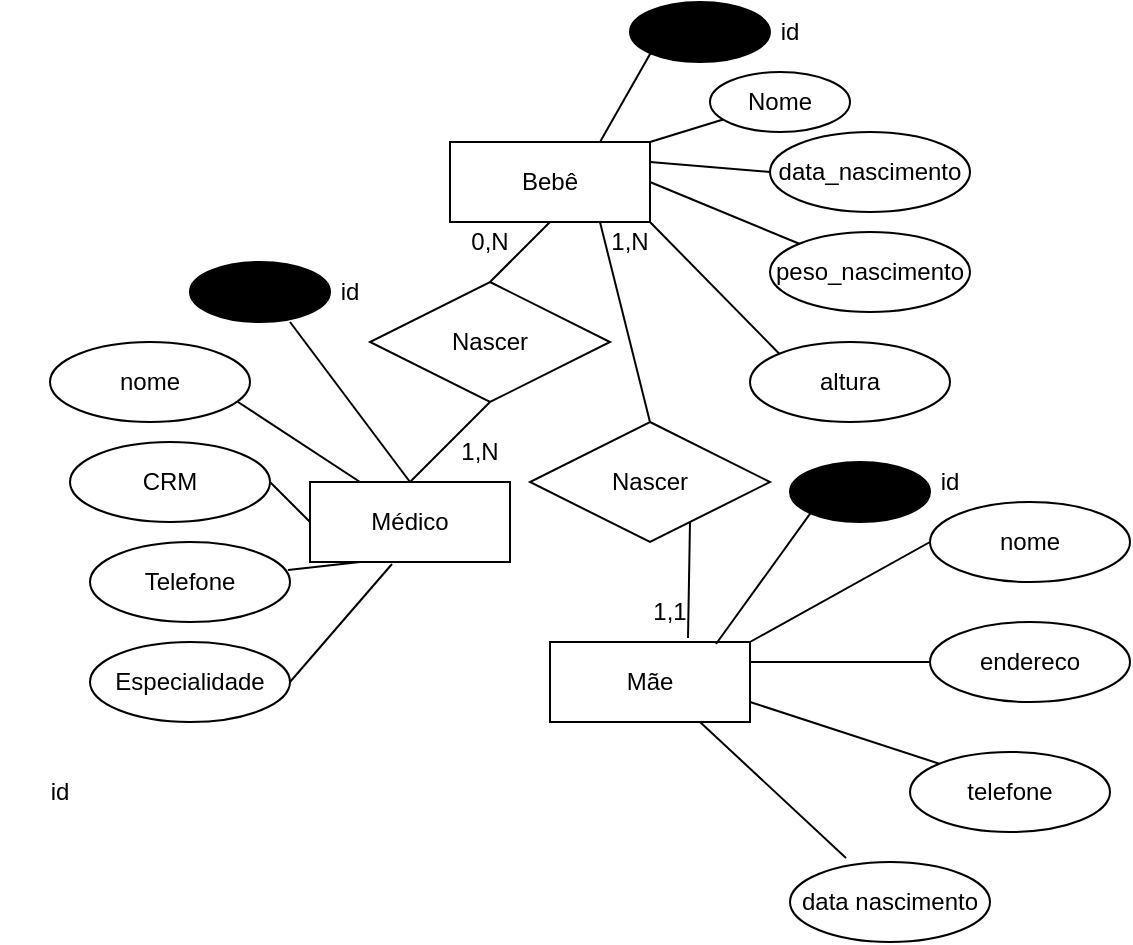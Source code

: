 <mxfile version="20.8.20" type="github">
  <diagram id="R2lEEEUBdFMjLlhIrx00" name="Page-1">
    <mxGraphModel dx="840" dy="446" grid="1" gridSize="10" guides="1" tooltips="1" connect="1" arrows="1" fold="1" page="1" pageScale="1" pageWidth="850" pageHeight="1100" math="0" shadow="0" extFonts="Permanent Marker^https://fonts.googleapis.com/css?family=Permanent+Marker">
      <root>
        <mxCell id="0" />
        <mxCell id="1" parent="0" />
        <mxCell id="DTD4BTRLAoghBiSOBNwU-1" value="Bebê" style="whiteSpace=wrap;html=1;align=center;" vertex="1" parent="1">
          <mxGeometry x="440" y="150" width="100" height="40" as="geometry" />
        </mxCell>
        <mxCell id="DTD4BTRLAoghBiSOBNwU-8" value="" style="endArrow=none;html=1;rounded=0;exitX=1;exitY=0;exitDx=0;exitDy=0;" edge="1" parent="1" source="DTD4BTRLAoghBiSOBNwU-1" target="DTD4BTRLAoghBiSOBNwU-9">
          <mxGeometry relative="1" as="geometry">
            <mxPoint x="340" y="230" as="sourcePoint" />
            <mxPoint x="590" y="120" as="targetPoint" />
          </mxGeometry>
        </mxCell>
        <mxCell id="DTD4BTRLAoghBiSOBNwU-9" value="Nome" style="ellipse;whiteSpace=wrap;html=1;align=center;" vertex="1" parent="1">
          <mxGeometry x="570" y="115" width="70" height="30" as="geometry" />
        </mxCell>
        <mxCell id="DTD4BTRLAoghBiSOBNwU-10" value="" style="endArrow=none;html=1;rounded=0;exitX=1;exitY=0.25;exitDx=0;exitDy=0;entryX=0;entryY=0.5;entryDx=0;entryDy=0;" edge="1" parent="1" source="DTD4BTRLAoghBiSOBNwU-1" target="DTD4BTRLAoghBiSOBNwU-11">
          <mxGeometry relative="1" as="geometry">
            <mxPoint x="550" y="160" as="sourcePoint" />
            <mxPoint x="566" y="148" as="targetPoint" />
          </mxGeometry>
        </mxCell>
        <mxCell id="DTD4BTRLAoghBiSOBNwU-11" value="data_nascimento" style="ellipse;whiteSpace=wrap;html=1;align=center;" vertex="1" parent="1">
          <mxGeometry x="600" y="145" width="100" height="40" as="geometry" />
        </mxCell>
        <mxCell id="DTD4BTRLAoghBiSOBNwU-12" value="Nome" style="ellipse;whiteSpace=wrap;html=1;align=center;fillColor=#000000;" vertex="1" parent="1">
          <mxGeometry x="530" y="80" width="70" height="30" as="geometry" />
        </mxCell>
        <mxCell id="DTD4BTRLAoghBiSOBNwU-14" value="" style="endArrow=none;html=1;rounded=0;exitX=0.75;exitY=0;exitDx=0;exitDy=0;entryX=0;entryY=1;entryDx=0;entryDy=0;" edge="1" parent="1" source="DTD4BTRLAoghBiSOBNwU-1" target="DTD4BTRLAoghBiSOBNwU-12">
          <mxGeometry relative="1" as="geometry">
            <mxPoint x="550" y="160" as="sourcePoint" />
            <mxPoint x="618" y="135" as="targetPoint" />
          </mxGeometry>
        </mxCell>
        <mxCell id="DTD4BTRLAoghBiSOBNwU-15" value="id" style="text;strokeColor=none;align=center;fillColor=none;html=1;verticalAlign=middle;whiteSpace=wrap;rounded=0;" vertex="1" parent="1">
          <mxGeometry x="580" y="80" width="60" height="30" as="geometry" />
        </mxCell>
        <mxCell id="DTD4BTRLAoghBiSOBNwU-17" value="peso_nascimento" style="ellipse;whiteSpace=wrap;html=1;align=center;" vertex="1" parent="1">
          <mxGeometry x="600" y="195" width="100" height="40" as="geometry" />
        </mxCell>
        <mxCell id="DTD4BTRLAoghBiSOBNwU-18" value="" style="endArrow=none;html=1;rounded=0;exitX=1;exitY=0.5;exitDx=0;exitDy=0;entryX=0;entryY=0;entryDx=0;entryDy=0;" edge="1" parent="1" source="DTD4BTRLAoghBiSOBNwU-1" target="DTD4BTRLAoghBiSOBNwU-17">
          <mxGeometry relative="1" as="geometry">
            <mxPoint x="550" y="170" as="sourcePoint" />
            <mxPoint x="610" y="175" as="targetPoint" />
          </mxGeometry>
        </mxCell>
        <mxCell id="DTD4BTRLAoghBiSOBNwU-19" value="altura" style="ellipse;whiteSpace=wrap;html=1;align=center;" vertex="1" parent="1">
          <mxGeometry x="590" y="250" width="100" height="40" as="geometry" />
        </mxCell>
        <mxCell id="DTD4BTRLAoghBiSOBNwU-22" value="" style="endArrow=none;html=1;rounded=0;exitX=1;exitY=1;exitDx=0;exitDy=0;entryX=0;entryY=0;entryDx=0;entryDy=0;" edge="1" parent="1" source="DTD4BTRLAoghBiSOBNwU-1" target="DTD4BTRLAoghBiSOBNwU-19">
          <mxGeometry relative="1" as="geometry">
            <mxPoint x="550" y="180" as="sourcePoint" />
            <mxPoint x="625" y="211" as="targetPoint" />
          </mxGeometry>
        </mxCell>
        <mxCell id="DTD4BTRLAoghBiSOBNwU-23" value="" style="endArrow=none;html=1;rounded=0;exitX=0.75;exitY=1;exitDx=0;exitDy=0;entryX=0.69;entryY=-0.05;entryDx=0;entryDy=0;entryPerimeter=0;startArrow=none;" edge="1" parent="1" source="DTD4BTRLAoghBiSOBNwU-57" target="DTD4BTRLAoghBiSOBNwU-26">
          <mxGeometry relative="1" as="geometry">
            <mxPoint x="550" y="200" as="sourcePoint" />
            <mxPoint x="594.645" y="305.858" as="targetPoint" />
          </mxGeometry>
        </mxCell>
        <mxCell id="DTD4BTRLAoghBiSOBNwU-24" value="" style="endArrow=none;html=1;rounded=0;exitX=0.5;exitY=1;exitDx=0;exitDy=0;entryX=0.5;entryY=0;entryDx=0;entryDy=0;startArrow=none;" edge="1" parent="1" source="DTD4BTRLAoghBiSOBNwU-60" target="DTD4BTRLAoghBiSOBNwU-25">
          <mxGeometry relative="1" as="geometry">
            <mxPoint x="525" y="200" as="sourcePoint" />
            <mxPoint x="439.645" y="305.858" as="targetPoint" />
          </mxGeometry>
        </mxCell>
        <mxCell id="DTD4BTRLAoghBiSOBNwU-25" value="Médico" style="whiteSpace=wrap;html=1;align=center;" vertex="1" parent="1">
          <mxGeometry x="370" y="320" width="100" height="40" as="geometry" />
        </mxCell>
        <mxCell id="DTD4BTRLAoghBiSOBNwU-26" value="Mãe" style="whiteSpace=wrap;html=1;align=center;" vertex="1" parent="1">
          <mxGeometry x="490" y="400" width="100" height="40" as="geometry" />
        </mxCell>
        <mxCell id="DTD4BTRLAoghBiSOBNwU-27" value="nome" style="ellipse;whiteSpace=wrap;html=1;align=center;" vertex="1" parent="1">
          <mxGeometry x="240" y="250" width="100" height="40" as="geometry" />
        </mxCell>
        <mxCell id="DTD4BTRLAoghBiSOBNwU-28" value="CRM" style="ellipse;whiteSpace=wrap;html=1;align=center;" vertex="1" parent="1">
          <mxGeometry x="250" y="300" width="100" height="40" as="geometry" />
        </mxCell>
        <mxCell id="DTD4BTRLAoghBiSOBNwU-29" value="Telefone" style="ellipse;whiteSpace=wrap;html=1;align=center;" vertex="1" parent="1">
          <mxGeometry x="260" y="350" width="100" height="40" as="geometry" />
        </mxCell>
        <mxCell id="DTD4BTRLAoghBiSOBNwU-30" value="Especialidade" style="ellipse;whiteSpace=wrap;html=1;align=center;" vertex="1" parent="1">
          <mxGeometry x="260" y="400" width="100" height="40" as="geometry" />
        </mxCell>
        <mxCell id="DTD4BTRLAoghBiSOBNwU-31" value="Nome" style="ellipse;whiteSpace=wrap;html=1;align=center;fillColor=#000000;" vertex="1" parent="1">
          <mxGeometry x="310" y="210" width="70" height="30" as="geometry" />
        </mxCell>
        <mxCell id="DTD4BTRLAoghBiSOBNwU-32" value="id" style="text;strokeColor=none;align=center;fillColor=none;html=1;verticalAlign=middle;whiteSpace=wrap;rounded=0;" vertex="1" parent="1">
          <mxGeometry x="360" y="210" width="60" height="30" as="geometry" />
        </mxCell>
        <mxCell id="DTD4BTRLAoghBiSOBNwU-38" value="data nascimento" style="ellipse;whiteSpace=wrap;html=1;align=center;" vertex="1" parent="1">
          <mxGeometry x="610" y="510" width="100" height="40" as="geometry" />
        </mxCell>
        <mxCell id="DTD4BTRLAoghBiSOBNwU-39" value="nome" style="ellipse;whiteSpace=wrap;html=1;align=center;" vertex="1" parent="1">
          <mxGeometry x="680" y="330" width="100" height="40" as="geometry" />
        </mxCell>
        <mxCell id="DTD4BTRLAoghBiSOBNwU-40" value="endereco" style="ellipse;whiteSpace=wrap;html=1;align=center;" vertex="1" parent="1">
          <mxGeometry x="680" y="390" width="100" height="40" as="geometry" />
        </mxCell>
        <mxCell id="DTD4BTRLAoghBiSOBNwU-41" value="telefone" style="ellipse;whiteSpace=wrap;html=1;align=center;" vertex="1" parent="1">
          <mxGeometry x="670" y="455" width="100" height="40" as="geometry" />
        </mxCell>
        <mxCell id="DTD4BTRLAoghBiSOBNwU-43" value="id" style="text;strokeColor=none;align=center;fillColor=none;html=1;verticalAlign=middle;whiteSpace=wrap;rounded=0;" vertex="1" parent="1">
          <mxGeometry x="215" y="460" width="60" height="30" as="geometry" />
        </mxCell>
        <mxCell id="DTD4BTRLAoghBiSOBNwU-44" value="" style="endArrow=none;html=1;rounded=0;fontColor=#FFFFFF;exitX=0.83;exitY=0.025;exitDx=0;exitDy=0;exitPerimeter=0;entryX=0;entryY=1;entryDx=0;entryDy=0;" edge="1" parent="1" source="DTD4BTRLAoghBiSOBNwU-26" target="DTD4BTRLAoghBiSOBNwU-50">
          <mxGeometry relative="1" as="geometry">
            <mxPoint x="340" y="530" as="sourcePoint" />
            <mxPoint x="610" y="350" as="targetPoint" />
          </mxGeometry>
        </mxCell>
        <mxCell id="DTD4BTRLAoghBiSOBNwU-45" value="" style="endArrow=none;html=1;rounded=0;fontColor=#FFFFFF;exitX=1;exitY=0;exitDx=0;exitDy=0;entryX=0;entryY=0.5;entryDx=0;entryDy=0;" edge="1" parent="1" source="DTD4BTRLAoghBiSOBNwU-26" target="DTD4BTRLAoghBiSOBNwU-39">
          <mxGeometry relative="1" as="geometry">
            <mxPoint x="160" y="590" as="sourcePoint" />
            <mxPoint x="196" y="499" as="targetPoint" />
          </mxGeometry>
        </mxCell>
        <mxCell id="DTD4BTRLAoghBiSOBNwU-46" value="" style="endArrow=none;html=1;rounded=0;fontColor=#FFFFFF;exitX=1;exitY=0.25;exitDx=0;exitDy=0;entryX=0;entryY=0.5;entryDx=0;entryDy=0;" edge="1" parent="1" source="DTD4BTRLAoghBiSOBNwU-26" target="DTD4BTRLAoghBiSOBNwU-40">
          <mxGeometry relative="1" as="geometry">
            <mxPoint x="210" y="590" as="sourcePoint" />
            <mxPoint x="270" y="530" as="targetPoint" />
          </mxGeometry>
        </mxCell>
        <mxCell id="DTD4BTRLAoghBiSOBNwU-47" value="" style="endArrow=none;html=1;rounded=0;fontColor=#FFFFFF;exitX=1;exitY=0.75;exitDx=0;exitDy=0;entryX=0;entryY=0;entryDx=0;entryDy=0;" edge="1" parent="1" source="DTD4BTRLAoghBiSOBNwU-26" target="DTD4BTRLAoghBiSOBNwU-41">
          <mxGeometry relative="1" as="geometry">
            <mxPoint x="210" y="600" as="sourcePoint" />
            <mxPoint x="270" y="590" as="targetPoint" />
          </mxGeometry>
        </mxCell>
        <mxCell id="DTD4BTRLAoghBiSOBNwU-49" value="" style="endArrow=none;html=1;rounded=0;fontColor=#FFFFFF;exitX=0.75;exitY=1;exitDx=0;exitDy=0;entryX=0.28;entryY=-0.05;entryDx=0;entryDy=0;entryPerimeter=0;" edge="1" parent="1" source="DTD4BTRLAoghBiSOBNwU-26" target="DTD4BTRLAoghBiSOBNwU-38">
          <mxGeometry relative="1" as="geometry">
            <mxPoint x="600" y="420" as="sourcePoint" />
            <mxPoint x="690" y="420" as="targetPoint" />
          </mxGeometry>
        </mxCell>
        <mxCell id="DTD4BTRLAoghBiSOBNwU-50" value="Nome" style="ellipse;whiteSpace=wrap;html=1;align=center;fillColor=#000000;" vertex="1" parent="1">
          <mxGeometry x="610" y="310" width="70" height="30" as="geometry" />
        </mxCell>
        <mxCell id="DTD4BTRLAoghBiSOBNwU-51" value="" style="endArrow=none;html=1;rounded=0;fontColor=#FFFFFF;exitX=0;exitY=0.5;exitDx=0;exitDy=0;entryX=1;entryY=0.5;entryDx=0;entryDy=0;" edge="1" parent="1" source="DTD4BTRLAoghBiSOBNwU-25" target="DTD4BTRLAoghBiSOBNwU-28">
          <mxGeometry relative="1" as="geometry">
            <mxPoint x="450" y="330" as="sourcePoint" />
            <mxPoint x="610" y="330" as="targetPoint" />
          </mxGeometry>
        </mxCell>
        <mxCell id="DTD4BTRLAoghBiSOBNwU-52" value="" style="endArrow=none;html=1;rounded=0;fontColor=#FFFFFF;exitX=0.25;exitY=0;exitDx=0;exitDy=0;entryX=0.94;entryY=0.75;entryDx=0;entryDy=0;entryPerimeter=0;" edge="1" parent="1" source="DTD4BTRLAoghBiSOBNwU-25" target="DTD4BTRLAoghBiSOBNwU-27">
          <mxGeometry relative="1" as="geometry">
            <mxPoint x="380" y="350" as="sourcePoint" />
            <mxPoint x="360" y="330" as="targetPoint" />
          </mxGeometry>
        </mxCell>
        <mxCell id="DTD4BTRLAoghBiSOBNwU-54" value="" style="endArrow=none;html=1;rounded=0;fontColor=#FFFFFF;exitX=0.5;exitY=0;exitDx=0;exitDy=0;entryX=0;entryY=1;entryDx=0;entryDy=0;" edge="1" parent="1" source="DTD4BTRLAoghBiSOBNwU-25" target="DTD4BTRLAoghBiSOBNwU-32">
          <mxGeometry relative="1" as="geometry">
            <mxPoint x="405" y="330" as="sourcePoint" />
            <mxPoint x="344" y="290" as="targetPoint" />
          </mxGeometry>
        </mxCell>
        <mxCell id="DTD4BTRLAoghBiSOBNwU-55" value="" style="endArrow=none;html=1;rounded=0;fontColor=#FFFFFF;exitX=0.25;exitY=1;exitDx=0;exitDy=0;entryX=0.99;entryY=0.35;entryDx=0;entryDy=0;entryPerimeter=0;" edge="1" parent="1" source="DTD4BTRLAoghBiSOBNwU-25" target="DTD4BTRLAoghBiSOBNwU-29">
          <mxGeometry relative="1" as="geometry">
            <mxPoint x="380" y="350" as="sourcePoint" />
            <mxPoint x="360" y="330" as="targetPoint" />
          </mxGeometry>
        </mxCell>
        <mxCell id="DTD4BTRLAoghBiSOBNwU-56" value="" style="endArrow=none;html=1;rounded=0;fontColor=#FFFFFF;exitX=0.41;exitY=1.025;exitDx=0;exitDy=0;entryX=1;entryY=0.5;entryDx=0;entryDy=0;exitPerimeter=0;" edge="1" parent="1" source="DTD4BTRLAoghBiSOBNwU-25" target="DTD4BTRLAoghBiSOBNwU-30">
          <mxGeometry relative="1" as="geometry">
            <mxPoint x="405" y="370" as="sourcePoint" />
            <mxPoint x="369" y="374" as="targetPoint" />
          </mxGeometry>
        </mxCell>
        <mxCell id="DTD4BTRLAoghBiSOBNwU-58" value="" style="endArrow=none;html=1;rounded=0;exitX=0.75;exitY=1;exitDx=0;exitDy=0;entryX=0.5;entryY=0;entryDx=0;entryDy=0;" edge="1" parent="1" source="DTD4BTRLAoghBiSOBNwU-1" target="DTD4BTRLAoghBiSOBNwU-57">
          <mxGeometry relative="1" as="geometry">
            <mxPoint x="515" y="190" as="sourcePoint" />
            <mxPoint x="559" y="398" as="targetPoint" />
          </mxGeometry>
        </mxCell>
        <mxCell id="DTD4BTRLAoghBiSOBNwU-57" value="Nascer" style="shape=rhombus;perimeter=rhombusPerimeter;whiteSpace=wrap;html=1;align=center;strokeColor=#000000;fontColor=#000000;fillColor=#FFFFFF;" vertex="1" parent="1">
          <mxGeometry x="480" y="290" width="120" height="60" as="geometry" />
        </mxCell>
        <mxCell id="DTD4BTRLAoghBiSOBNwU-59" value="id" style="text;strokeColor=none;align=center;fillColor=none;html=1;verticalAlign=middle;whiteSpace=wrap;rounded=0;" vertex="1" parent="1">
          <mxGeometry x="660" y="305" width="60" height="30" as="geometry" />
        </mxCell>
        <mxCell id="DTD4BTRLAoghBiSOBNwU-61" value="" style="endArrow=none;html=1;rounded=0;exitX=0.5;exitY=1;exitDx=0;exitDy=0;entryX=0.5;entryY=0;entryDx=0;entryDy=0;" edge="1" parent="1" source="DTD4BTRLAoghBiSOBNwU-1" target="DTD4BTRLAoghBiSOBNwU-60">
          <mxGeometry relative="1" as="geometry">
            <mxPoint x="490" y="190" as="sourcePoint" />
            <mxPoint x="420" y="320" as="targetPoint" />
          </mxGeometry>
        </mxCell>
        <mxCell id="DTD4BTRLAoghBiSOBNwU-60" value="Nascer" style="shape=rhombus;perimeter=rhombusPerimeter;whiteSpace=wrap;html=1;align=center;strokeColor=#000000;fontColor=#000000;fillColor=#FFFFFF;" vertex="1" parent="1">
          <mxGeometry x="400" y="220" width="120" height="60" as="geometry" />
        </mxCell>
        <mxCell id="DTD4BTRLAoghBiSOBNwU-62" value="1,1" style="text;strokeColor=none;align=center;fillColor=none;html=1;verticalAlign=middle;whiteSpace=wrap;rounded=0;fontColor=#000000;" vertex="1" parent="1">
          <mxGeometry x="520" y="370" width="60" height="30" as="geometry" />
        </mxCell>
        <mxCell id="DTD4BTRLAoghBiSOBNwU-63" value="0,N" style="text;strokeColor=none;align=center;fillColor=none;html=1;verticalAlign=middle;whiteSpace=wrap;rounded=0;fontColor=#000000;" vertex="1" parent="1">
          <mxGeometry x="430" y="185" width="60" height="30" as="geometry" />
        </mxCell>
        <mxCell id="DTD4BTRLAoghBiSOBNwU-64" value="1,N" style="text;strokeColor=none;align=center;fillColor=none;html=1;verticalAlign=middle;whiteSpace=wrap;rounded=0;fontColor=#000000;" vertex="1" parent="1">
          <mxGeometry x="500" y="185" width="60" height="30" as="geometry" />
        </mxCell>
        <mxCell id="DTD4BTRLAoghBiSOBNwU-65" value="1,N" style="text;strokeColor=none;align=center;fillColor=none;html=1;verticalAlign=middle;whiteSpace=wrap;rounded=0;fontColor=#000000;" vertex="1" parent="1">
          <mxGeometry x="425" y="290" width="60" height="30" as="geometry" />
        </mxCell>
      </root>
    </mxGraphModel>
  </diagram>
</mxfile>
